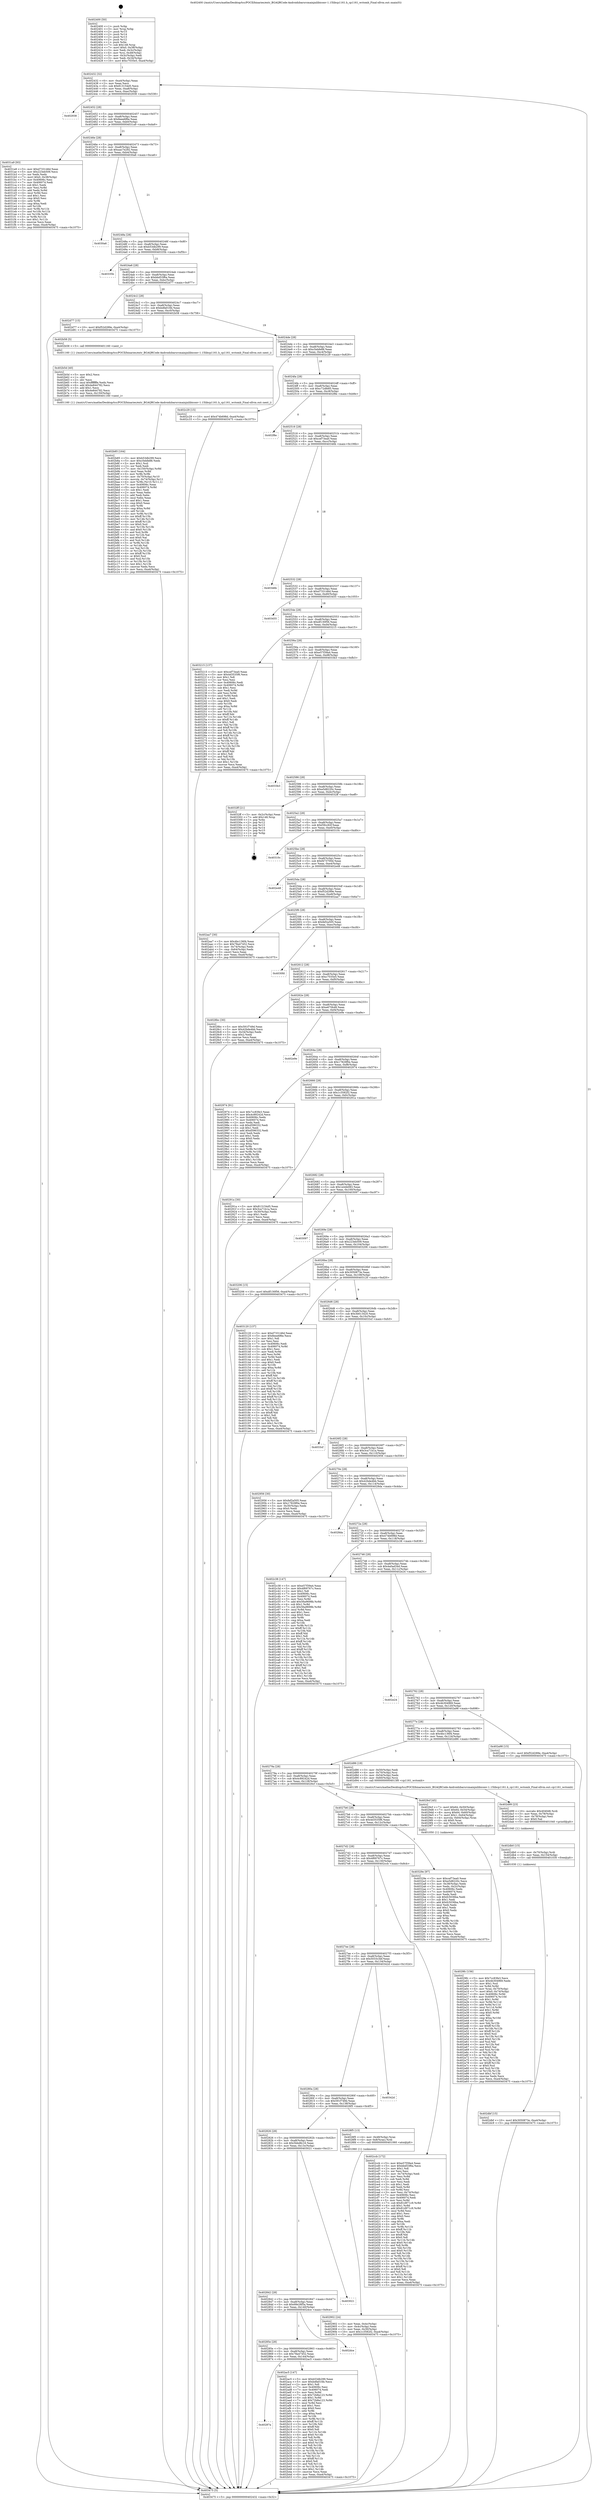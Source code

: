 digraph "0x402400" {
  label = "0x402400 (/mnt/c/Users/mathe/Desktop/tcc/POCII/binaries/extr_BGAQRCode-Androidzbarsrcmainjnilibiconv-1.15libcp1161.h_cp1161_wctomb_Final-ollvm.out::main(0))"
  labelloc = "t"
  node[shape=record]

  Entry [label="",width=0.3,height=0.3,shape=circle,fillcolor=black,style=filled]
  "0x402432" [label="{
     0x402432 [32]\l
     | [instrs]\l
     &nbsp;&nbsp;0x402432 \<+6\>: mov -0xa4(%rbp),%eax\l
     &nbsp;&nbsp;0x402438 \<+2\>: mov %eax,%ecx\l
     &nbsp;&nbsp;0x40243a \<+6\>: sub $0x813154d5,%ecx\l
     &nbsp;&nbsp;0x402440 \<+6\>: mov %eax,-0xa8(%rbp)\l
     &nbsp;&nbsp;0x402446 \<+6\>: mov %ecx,-0xac(%rbp)\l
     &nbsp;&nbsp;0x40244c \<+6\>: je 0000000000402938 \<main+0x538\>\l
  }"]
  "0x402938" [label="{
     0x402938\l
  }", style=dashed]
  "0x402452" [label="{
     0x402452 [28]\l
     | [instrs]\l
     &nbsp;&nbsp;0x402452 \<+5\>: jmp 0000000000402457 \<main+0x57\>\l
     &nbsp;&nbsp;0x402457 \<+6\>: mov -0xa8(%rbp),%eax\l
     &nbsp;&nbsp;0x40245d \<+5\>: sub $0x8eee6f6e,%eax\l
     &nbsp;&nbsp;0x402462 \<+6\>: mov %eax,-0xb0(%rbp)\l
     &nbsp;&nbsp;0x402468 \<+6\>: je 00000000004031a9 \<main+0xda9\>\l
  }"]
  Exit [label="",width=0.3,height=0.3,shape=circle,fillcolor=black,style=filled,peripheries=2]
  "0x4031a9" [label="{
     0x4031a9 [93]\l
     | [instrs]\l
     &nbsp;&nbsp;0x4031a9 \<+5\>: mov $0xd733146d,%eax\l
     &nbsp;&nbsp;0x4031ae \<+5\>: mov $0x223eb509,%ecx\l
     &nbsp;&nbsp;0x4031b3 \<+2\>: xor %edx,%edx\l
     &nbsp;&nbsp;0x4031b5 \<+7\>: movl $0x0,-0x38(%rbp)\l
     &nbsp;&nbsp;0x4031bc \<+7\>: mov 0x40606c,%esi\l
     &nbsp;&nbsp;0x4031c3 \<+7\>: mov 0x406074,%edi\l
     &nbsp;&nbsp;0x4031ca \<+3\>: sub $0x1,%edx\l
     &nbsp;&nbsp;0x4031cd \<+3\>: mov %esi,%r8d\l
     &nbsp;&nbsp;0x4031d0 \<+3\>: add %edx,%r8d\l
     &nbsp;&nbsp;0x4031d3 \<+4\>: imul %r8d,%esi\l
     &nbsp;&nbsp;0x4031d7 \<+3\>: and $0x1,%esi\l
     &nbsp;&nbsp;0x4031da \<+3\>: cmp $0x0,%esi\l
     &nbsp;&nbsp;0x4031dd \<+4\>: sete %r9b\l
     &nbsp;&nbsp;0x4031e1 \<+3\>: cmp $0xa,%edi\l
     &nbsp;&nbsp;0x4031e4 \<+4\>: setl %r10b\l
     &nbsp;&nbsp;0x4031e8 \<+3\>: mov %r9b,%r11b\l
     &nbsp;&nbsp;0x4031eb \<+3\>: and %r10b,%r11b\l
     &nbsp;&nbsp;0x4031ee \<+3\>: xor %r10b,%r9b\l
     &nbsp;&nbsp;0x4031f1 \<+3\>: or %r9b,%r11b\l
     &nbsp;&nbsp;0x4031f4 \<+4\>: test $0x1,%r11b\l
     &nbsp;&nbsp;0x4031f8 \<+3\>: cmovne %ecx,%eax\l
     &nbsp;&nbsp;0x4031fb \<+6\>: mov %eax,-0xa4(%rbp)\l
     &nbsp;&nbsp;0x403201 \<+5\>: jmp 0000000000403475 \<main+0x1075\>\l
  }"]
  "0x40246e" [label="{
     0x40246e [28]\l
     | [instrs]\l
     &nbsp;&nbsp;0x40246e \<+5\>: jmp 0000000000402473 \<main+0x73\>\l
     &nbsp;&nbsp;0x402473 \<+6\>: mov -0xa8(%rbp),%eax\l
     &nbsp;&nbsp;0x402479 \<+5\>: sub $0xaac7e292,%eax\l
     &nbsp;&nbsp;0x40247e \<+6\>: mov %eax,-0xb4(%rbp)\l
     &nbsp;&nbsp;0x402484 \<+6\>: je 00000000004030a6 \<main+0xca6\>\l
  }"]
  "0x402dbf" [label="{
     0x402dbf [15]\l
     | [instrs]\l
     &nbsp;&nbsp;0x402dbf \<+10\>: movl $0x3050873e,-0xa4(%rbp)\l
     &nbsp;&nbsp;0x402dc9 \<+5\>: jmp 0000000000403475 \<main+0x1075\>\l
  }"]
  "0x4030a6" [label="{
     0x4030a6\l
  }", style=dashed]
  "0x40248a" [label="{
     0x40248a [28]\l
     | [instrs]\l
     &nbsp;&nbsp;0x40248a \<+5\>: jmp 000000000040248f \<main+0x8f\>\l
     &nbsp;&nbsp;0x40248f \<+6\>: mov -0xa8(%rbp),%eax\l
     &nbsp;&nbsp;0x402495 \<+5\>: sub $0xb53db299,%eax\l
     &nbsp;&nbsp;0x40249a \<+6\>: mov %eax,-0xb8(%rbp)\l
     &nbsp;&nbsp;0x4024a0 \<+6\>: je 000000000040335b \<main+0xf5b\>\l
  }"]
  "0x402db0" [label="{
     0x402db0 [15]\l
     | [instrs]\l
     &nbsp;&nbsp;0x402db0 \<+4\>: mov -0x70(%rbp),%rdi\l
     &nbsp;&nbsp;0x402db4 \<+6\>: mov %eax,-0x154(%rbp)\l
     &nbsp;&nbsp;0x402dba \<+5\>: call 0000000000401030 \<free@plt\>\l
     | [calls]\l
     &nbsp;&nbsp;0x401030 \{1\} (unknown)\l
  }"]
  "0x40335b" [label="{
     0x40335b\l
  }", style=dashed]
  "0x4024a6" [label="{
     0x4024a6 [28]\l
     | [instrs]\l
     &nbsp;&nbsp;0x4024a6 \<+5\>: jmp 00000000004024ab \<main+0xab\>\l
     &nbsp;&nbsp;0x4024ab \<+6\>: mov -0xa8(%rbp),%eax\l
     &nbsp;&nbsp;0x4024b1 \<+5\>: sub $0xbbd53f6a,%eax\l
     &nbsp;&nbsp;0x4024b6 \<+6\>: mov %eax,-0xbc(%rbp)\l
     &nbsp;&nbsp;0x4024bc \<+6\>: je 0000000000402d77 \<main+0x977\>\l
  }"]
  "0x402d99" [label="{
     0x402d99 [23]\l
     | [instrs]\l
     &nbsp;&nbsp;0x402d99 \<+10\>: movabs $0x4040d6,%rdi\l
     &nbsp;&nbsp;0x402da3 \<+3\>: mov %eax,-0x78(%rbp)\l
     &nbsp;&nbsp;0x402da6 \<+3\>: mov -0x78(%rbp),%esi\l
     &nbsp;&nbsp;0x402da9 \<+2\>: mov $0x0,%al\l
     &nbsp;&nbsp;0x402dab \<+5\>: call 0000000000401040 \<printf@plt\>\l
     | [calls]\l
     &nbsp;&nbsp;0x401040 \{1\} (unknown)\l
  }"]
  "0x402d77" [label="{
     0x402d77 [15]\l
     | [instrs]\l
     &nbsp;&nbsp;0x402d77 \<+10\>: movl $0xf52d289e,-0xa4(%rbp)\l
     &nbsp;&nbsp;0x402d81 \<+5\>: jmp 0000000000403475 \<main+0x1075\>\l
  }"]
  "0x4024c2" [label="{
     0x4024c2 [28]\l
     | [instrs]\l
     &nbsp;&nbsp;0x4024c2 \<+5\>: jmp 00000000004024c7 \<main+0xc7\>\l
     &nbsp;&nbsp;0x4024c7 \<+6\>: mov -0xa8(%rbp),%eax\l
     &nbsp;&nbsp;0x4024cd \<+5\>: sub $0xbdfa016b,%eax\l
     &nbsp;&nbsp;0x4024d2 \<+6\>: mov %eax,-0xc0(%rbp)\l
     &nbsp;&nbsp;0x4024d8 \<+6\>: je 0000000000402b58 \<main+0x758\>\l
  }"]
  "0x402b85" [label="{
     0x402b85 [164]\l
     | [instrs]\l
     &nbsp;&nbsp;0x402b85 \<+5\>: mov $0xb53db299,%ecx\l
     &nbsp;&nbsp;0x402b8a \<+5\>: mov $0xc5ebfe88,%edx\l
     &nbsp;&nbsp;0x402b8f \<+3\>: mov $0x1,%sil\l
     &nbsp;&nbsp;0x402b92 \<+2\>: xor %edi,%edi\l
     &nbsp;&nbsp;0x402b94 \<+7\>: mov -0x150(%rbp),%r8d\l
     &nbsp;&nbsp;0x402b9b \<+4\>: imul %eax,%r8d\l
     &nbsp;&nbsp;0x402b9f \<+3\>: mov %r8b,%r9b\l
     &nbsp;&nbsp;0x402ba2 \<+4\>: mov -0x70(%rbp),%r10\l
     &nbsp;&nbsp;0x402ba6 \<+4\>: movslq -0x74(%rbp),%r11\l
     &nbsp;&nbsp;0x402baa \<+4\>: mov %r9b,(%r10,%r11,1)\l
     &nbsp;&nbsp;0x402bae \<+7\>: mov 0x40606c,%eax\l
     &nbsp;&nbsp;0x402bb5 \<+8\>: mov 0x406074,%r8d\l
     &nbsp;&nbsp;0x402bbd \<+3\>: sub $0x1,%edi\l
     &nbsp;&nbsp;0x402bc0 \<+2\>: mov %eax,%ebx\l
     &nbsp;&nbsp;0x402bc2 \<+2\>: add %edi,%ebx\l
     &nbsp;&nbsp;0x402bc4 \<+3\>: imul %ebx,%eax\l
     &nbsp;&nbsp;0x402bc7 \<+3\>: and $0x1,%eax\l
     &nbsp;&nbsp;0x402bca \<+3\>: cmp $0x0,%eax\l
     &nbsp;&nbsp;0x402bcd \<+4\>: sete %r9b\l
     &nbsp;&nbsp;0x402bd1 \<+4\>: cmp $0xa,%r8d\l
     &nbsp;&nbsp;0x402bd5 \<+4\>: setl %r14b\l
     &nbsp;&nbsp;0x402bd9 \<+3\>: mov %r9b,%r15b\l
     &nbsp;&nbsp;0x402bdc \<+4\>: xor $0xff,%r15b\l
     &nbsp;&nbsp;0x402be0 \<+3\>: mov %r14b,%r12b\l
     &nbsp;&nbsp;0x402be3 \<+4\>: xor $0xff,%r12b\l
     &nbsp;&nbsp;0x402be7 \<+4\>: xor $0x0,%sil\l
     &nbsp;&nbsp;0x402beb \<+3\>: mov %r15b,%r13b\l
     &nbsp;&nbsp;0x402bee \<+4\>: and $0x0,%r13b\l
     &nbsp;&nbsp;0x402bf2 \<+3\>: and %sil,%r9b\l
     &nbsp;&nbsp;0x402bf5 \<+3\>: mov %r12b,%al\l
     &nbsp;&nbsp;0x402bf8 \<+2\>: and $0x0,%al\l
     &nbsp;&nbsp;0x402bfa \<+3\>: and %sil,%r14b\l
     &nbsp;&nbsp;0x402bfd \<+3\>: or %r9b,%r13b\l
     &nbsp;&nbsp;0x402c00 \<+3\>: or %r14b,%al\l
     &nbsp;&nbsp;0x402c03 \<+3\>: xor %al,%r13b\l
     &nbsp;&nbsp;0x402c06 \<+3\>: or %r12b,%r15b\l
     &nbsp;&nbsp;0x402c09 \<+4\>: xor $0xff,%r15b\l
     &nbsp;&nbsp;0x402c0d \<+4\>: or $0x0,%sil\l
     &nbsp;&nbsp;0x402c11 \<+3\>: and %sil,%r15b\l
     &nbsp;&nbsp;0x402c14 \<+3\>: or %r15b,%r13b\l
     &nbsp;&nbsp;0x402c17 \<+4\>: test $0x1,%r13b\l
     &nbsp;&nbsp;0x402c1b \<+3\>: cmovne %edx,%ecx\l
     &nbsp;&nbsp;0x402c1e \<+6\>: mov %ecx,-0xa4(%rbp)\l
     &nbsp;&nbsp;0x402c24 \<+5\>: jmp 0000000000403475 \<main+0x1075\>\l
  }"]
  "0x402b58" [label="{
     0x402b58 [5]\l
     | [instrs]\l
     &nbsp;&nbsp;0x402b58 \<+5\>: call 0000000000401160 \<next_i\>\l
     | [calls]\l
     &nbsp;&nbsp;0x401160 \{1\} (/mnt/c/Users/mathe/Desktop/tcc/POCII/binaries/extr_BGAQRCode-Androidzbarsrcmainjnilibiconv-1.15libcp1161.h_cp1161_wctomb_Final-ollvm.out::next_i)\l
  }"]
  "0x4024de" [label="{
     0x4024de [28]\l
     | [instrs]\l
     &nbsp;&nbsp;0x4024de \<+5\>: jmp 00000000004024e3 \<main+0xe3\>\l
     &nbsp;&nbsp;0x4024e3 \<+6\>: mov -0xa8(%rbp),%eax\l
     &nbsp;&nbsp;0x4024e9 \<+5\>: sub $0xc5ebfe88,%eax\l
     &nbsp;&nbsp;0x4024ee \<+6\>: mov %eax,-0xc4(%rbp)\l
     &nbsp;&nbsp;0x4024f4 \<+6\>: je 0000000000402c29 \<main+0x829\>\l
  }"]
  "0x402b5d" [label="{
     0x402b5d [40]\l
     | [instrs]\l
     &nbsp;&nbsp;0x402b5d \<+5\>: mov $0x2,%ecx\l
     &nbsp;&nbsp;0x402b62 \<+1\>: cltd\l
     &nbsp;&nbsp;0x402b63 \<+2\>: idiv %ecx\l
     &nbsp;&nbsp;0x402b65 \<+6\>: imul $0xfffffffe,%edx,%ecx\l
     &nbsp;&nbsp;0x402b6b \<+6\>: add $0x4e844782,%ecx\l
     &nbsp;&nbsp;0x402b71 \<+3\>: add $0x1,%ecx\l
     &nbsp;&nbsp;0x402b74 \<+6\>: sub $0x4e844782,%ecx\l
     &nbsp;&nbsp;0x402b7a \<+6\>: mov %ecx,-0x150(%rbp)\l
     &nbsp;&nbsp;0x402b80 \<+5\>: call 0000000000401160 \<next_i\>\l
     | [calls]\l
     &nbsp;&nbsp;0x401160 \{1\} (/mnt/c/Users/mathe/Desktop/tcc/POCII/binaries/extr_BGAQRCode-Androidzbarsrcmainjnilibiconv-1.15libcp1161.h_cp1161_wctomb_Final-ollvm.out::next_i)\l
  }"]
  "0x402c29" [label="{
     0x402c29 [15]\l
     | [instrs]\l
     &nbsp;&nbsp;0x402c29 \<+10\>: movl $0x474b698d,-0xa4(%rbp)\l
     &nbsp;&nbsp;0x402c33 \<+5\>: jmp 0000000000403475 \<main+0x1075\>\l
  }"]
  "0x4024fa" [label="{
     0x4024fa [28]\l
     | [instrs]\l
     &nbsp;&nbsp;0x4024fa \<+5\>: jmp 00000000004024ff \<main+0xff\>\l
     &nbsp;&nbsp;0x4024ff \<+6\>: mov -0xa8(%rbp),%eax\l
     &nbsp;&nbsp;0x402505 \<+5\>: sub $0xc72dfe85,%eax\l
     &nbsp;&nbsp;0x40250a \<+6\>: mov %eax,-0xc8(%rbp)\l
     &nbsp;&nbsp;0x402510 \<+6\>: je 0000000000402f8e \<main+0xb8e\>\l
  }"]
  "0x40287a" [label="{
     0x40287a\l
  }", style=dashed]
  "0x402f8e" [label="{
     0x402f8e\l
  }", style=dashed]
  "0x402516" [label="{
     0x402516 [28]\l
     | [instrs]\l
     &nbsp;&nbsp;0x402516 \<+5\>: jmp 000000000040251b \<main+0x11b\>\l
     &nbsp;&nbsp;0x40251b \<+6\>: mov -0xa8(%rbp),%eax\l
     &nbsp;&nbsp;0x402521 \<+5\>: sub $0xcef73ea0,%eax\l
     &nbsp;&nbsp;0x402526 \<+6\>: mov %eax,-0xcc(%rbp)\l
     &nbsp;&nbsp;0x40252c \<+6\>: je 000000000040346b \<main+0x106b\>\l
  }"]
  "0x402ac5" [label="{
     0x402ac5 [147]\l
     | [instrs]\l
     &nbsp;&nbsp;0x402ac5 \<+5\>: mov $0xb53db299,%eax\l
     &nbsp;&nbsp;0x402aca \<+5\>: mov $0xbdfa016b,%ecx\l
     &nbsp;&nbsp;0x402acf \<+2\>: mov $0x1,%dl\l
     &nbsp;&nbsp;0x402ad1 \<+7\>: mov 0x40606c,%esi\l
     &nbsp;&nbsp;0x402ad8 \<+7\>: mov 0x406074,%edi\l
     &nbsp;&nbsp;0x402adf \<+3\>: mov %esi,%r8d\l
     &nbsp;&nbsp;0x402ae2 \<+7\>: sub $0x72b8a123,%r8d\l
     &nbsp;&nbsp;0x402ae9 \<+4\>: sub $0x1,%r8d\l
     &nbsp;&nbsp;0x402aed \<+7\>: add $0x72b8a123,%r8d\l
     &nbsp;&nbsp;0x402af4 \<+4\>: imul %r8d,%esi\l
     &nbsp;&nbsp;0x402af8 \<+3\>: and $0x1,%esi\l
     &nbsp;&nbsp;0x402afb \<+3\>: cmp $0x0,%esi\l
     &nbsp;&nbsp;0x402afe \<+4\>: sete %r9b\l
     &nbsp;&nbsp;0x402b02 \<+3\>: cmp $0xa,%edi\l
     &nbsp;&nbsp;0x402b05 \<+4\>: setl %r10b\l
     &nbsp;&nbsp;0x402b09 \<+3\>: mov %r9b,%r11b\l
     &nbsp;&nbsp;0x402b0c \<+4\>: xor $0xff,%r11b\l
     &nbsp;&nbsp;0x402b10 \<+3\>: mov %r10b,%bl\l
     &nbsp;&nbsp;0x402b13 \<+3\>: xor $0xff,%bl\l
     &nbsp;&nbsp;0x402b16 \<+3\>: xor $0x0,%dl\l
     &nbsp;&nbsp;0x402b19 \<+3\>: mov %r11b,%r14b\l
     &nbsp;&nbsp;0x402b1c \<+4\>: and $0x0,%r14b\l
     &nbsp;&nbsp;0x402b20 \<+3\>: and %dl,%r9b\l
     &nbsp;&nbsp;0x402b23 \<+3\>: mov %bl,%r15b\l
     &nbsp;&nbsp;0x402b26 \<+4\>: and $0x0,%r15b\l
     &nbsp;&nbsp;0x402b2a \<+3\>: and %dl,%r10b\l
     &nbsp;&nbsp;0x402b2d \<+3\>: or %r9b,%r14b\l
     &nbsp;&nbsp;0x402b30 \<+3\>: or %r10b,%r15b\l
     &nbsp;&nbsp;0x402b33 \<+3\>: xor %r15b,%r14b\l
     &nbsp;&nbsp;0x402b36 \<+3\>: or %bl,%r11b\l
     &nbsp;&nbsp;0x402b39 \<+4\>: xor $0xff,%r11b\l
     &nbsp;&nbsp;0x402b3d \<+3\>: or $0x0,%dl\l
     &nbsp;&nbsp;0x402b40 \<+3\>: and %dl,%r11b\l
     &nbsp;&nbsp;0x402b43 \<+3\>: or %r11b,%r14b\l
     &nbsp;&nbsp;0x402b46 \<+4\>: test $0x1,%r14b\l
     &nbsp;&nbsp;0x402b4a \<+3\>: cmovne %ecx,%eax\l
     &nbsp;&nbsp;0x402b4d \<+6\>: mov %eax,-0xa4(%rbp)\l
     &nbsp;&nbsp;0x402b53 \<+5\>: jmp 0000000000403475 \<main+0x1075\>\l
  }"]
  "0x40346b" [label="{
     0x40346b\l
  }", style=dashed]
  "0x402532" [label="{
     0x402532 [28]\l
     | [instrs]\l
     &nbsp;&nbsp;0x402532 \<+5\>: jmp 0000000000402537 \<main+0x137\>\l
     &nbsp;&nbsp;0x402537 \<+6\>: mov -0xa8(%rbp),%eax\l
     &nbsp;&nbsp;0x40253d \<+5\>: sub $0xd733146d,%eax\l
     &nbsp;&nbsp;0x402542 \<+6\>: mov %eax,-0xd0(%rbp)\l
     &nbsp;&nbsp;0x402548 \<+6\>: je 0000000000403455 \<main+0x1055\>\l
  }"]
  "0x40285e" [label="{
     0x40285e [28]\l
     | [instrs]\l
     &nbsp;&nbsp;0x40285e \<+5\>: jmp 0000000000402863 \<main+0x463\>\l
     &nbsp;&nbsp;0x402863 \<+6\>: mov -0xa8(%rbp),%eax\l
     &nbsp;&nbsp;0x402869 \<+5\>: sub $0x78a47452,%eax\l
     &nbsp;&nbsp;0x40286e \<+6\>: mov %eax,-0x144(%rbp)\l
     &nbsp;&nbsp;0x402874 \<+6\>: je 0000000000402ac5 \<main+0x6c5\>\l
  }"]
  "0x403455" [label="{
     0x403455\l
  }", style=dashed]
  "0x40254e" [label="{
     0x40254e [28]\l
     | [instrs]\l
     &nbsp;&nbsp;0x40254e \<+5\>: jmp 0000000000402553 \<main+0x153\>\l
     &nbsp;&nbsp;0x402553 \<+6\>: mov -0xa8(%rbp),%eax\l
     &nbsp;&nbsp;0x402559 \<+5\>: sub $0xdf130f56,%eax\l
     &nbsp;&nbsp;0x40255e \<+6\>: mov %eax,-0xd4(%rbp)\l
     &nbsp;&nbsp;0x402564 \<+6\>: je 0000000000403215 \<main+0xe15\>\l
  }"]
  "0x402dce" [label="{
     0x402dce\l
  }", style=dashed]
  "0x403215" [label="{
     0x403215 [137]\l
     | [instrs]\l
     &nbsp;&nbsp;0x403215 \<+5\>: mov $0xcef73ea0,%eax\l
     &nbsp;&nbsp;0x40321a \<+5\>: mov $0x4d3535f6,%ecx\l
     &nbsp;&nbsp;0x40321f \<+2\>: mov $0x1,%dl\l
     &nbsp;&nbsp;0x403221 \<+2\>: xor %esi,%esi\l
     &nbsp;&nbsp;0x403223 \<+7\>: mov 0x40606c,%edi\l
     &nbsp;&nbsp;0x40322a \<+8\>: mov 0x406074,%r8d\l
     &nbsp;&nbsp;0x403232 \<+3\>: sub $0x1,%esi\l
     &nbsp;&nbsp;0x403235 \<+3\>: mov %edi,%r9d\l
     &nbsp;&nbsp;0x403238 \<+3\>: add %esi,%r9d\l
     &nbsp;&nbsp;0x40323b \<+4\>: imul %r9d,%edi\l
     &nbsp;&nbsp;0x40323f \<+3\>: and $0x1,%edi\l
     &nbsp;&nbsp;0x403242 \<+3\>: cmp $0x0,%edi\l
     &nbsp;&nbsp;0x403245 \<+4\>: sete %r10b\l
     &nbsp;&nbsp;0x403249 \<+4\>: cmp $0xa,%r8d\l
     &nbsp;&nbsp;0x40324d \<+4\>: setl %r11b\l
     &nbsp;&nbsp;0x403251 \<+3\>: mov %r10b,%bl\l
     &nbsp;&nbsp;0x403254 \<+3\>: xor $0xff,%bl\l
     &nbsp;&nbsp;0x403257 \<+3\>: mov %r11b,%r14b\l
     &nbsp;&nbsp;0x40325a \<+4\>: xor $0xff,%r14b\l
     &nbsp;&nbsp;0x40325e \<+3\>: xor $0x1,%dl\l
     &nbsp;&nbsp;0x403261 \<+3\>: mov %bl,%r15b\l
     &nbsp;&nbsp;0x403264 \<+4\>: and $0xff,%r15b\l
     &nbsp;&nbsp;0x403268 \<+3\>: and %dl,%r10b\l
     &nbsp;&nbsp;0x40326b \<+3\>: mov %r14b,%r12b\l
     &nbsp;&nbsp;0x40326e \<+4\>: and $0xff,%r12b\l
     &nbsp;&nbsp;0x403272 \<+3\>: and %dl,%r11b\l
     &nbsp;&nbsp;0x403275 \<+3\>: or %r10b,%r15b\l
     &nbsp;&nbsp;0x403278 \<+3\>: or %r11b,%r12b\l
     &nbsp;&nbsp;0x40327b \<+3\>: xor %r12b,%r15b\l
     &nbsp;&nbsp;0x40327e \<+3\>: or %r14b,%bl\l
     &nbsp;&nbsp;0x403281 \<+3\>: xor $0xff,%bl\l
     &nbsp;&nbsp;0x403284 \<+3\>: or $0x1,%dl\l
     &nbsp;&nbsp;0x403287 \<+2\>: and %dl,%bl\l
     &nbsp;&nbsp;0x403289 \<+3\>: or %bl,%r15b\l
     &nbsp;&nbsp;0x40328c \<+4\>: test $0x1,%r15b\l
     &nbsp;&nbsp;0x403290 \<+3\>: cmovne %ecx,%eax\l
     &nbsp;&nbsp;0x403293 \<+6\>: mov %eax,-0xa4(%rbp)\l
     &nbsp;&nbsp;0x403299 \<+5\>: jmp 0000000000403475 \<main+0x1075\>\l
  }"]
  "0x40256a" [label="{
     0x40256a [28]\l
     | [instrs]\l
     &nbsp;&nbsp;0x40256a \<+5\>: jmp 000000000040256f \<main+0x16f\>\l
     &nbsp;&nbsp;0x40256f \<+6\>: mov -0xa8(%rbp),%eax\l
     &nbsp;&nbsp;0x402575 \<+5\>: sub $0xe57f39a4,%eax\l
     &nbsp;&nbsp;0x40257a \<+6\>: mov %eax,-0xd8(%rbp)\l
     &nbsp;&nbsp;0x402580 \<+6\>: je 00000000004033b3 \<main+0xfb3\>\l
  }"]
  "0x402842" [label="{
     0x402842 [28]\l
     | [instrs]\l
     &nbsp;&nbsp;0x402842 \<+5\>: jmp 0000000000402847 \<main+0x447\>\l
     &nbsp;&nbsp;0x402847 \<+6\>: mov -0xa8(%rbp),%eax\l
     &nbsp;&nbsp;0x40284d \<+5\>: sub $0x68e28f5a,%eax\l
     &nbsp;&nbsp;0x402852 \<+6\>: mov %eax,-0x140(%rbp)\l
     &nbsp;&nbsp;0x402858 \<+6\>: je 0000000000402dce \<main+0x9ce\>\l
  }"]
  "0x4033b3" [label="{
     0x4033b3\l
  }", style=dashed]
  "0x402586" [label="{
     0x402586 [28]\l
     | [instrs]\l
     &nbsp;&nbsp;0x402586 \<+5\>: jmp 000000000040258b \<main+0x18b\>\l
     &nbsp;&nbsp;0x40258b \<+6\>: mov -0xa8(%rbp),%eax\l
     &nbsp;&nbsp;0x402591 \<+5\>: sub $0xe5d8220c,%eax\l
     &nbsp;&nbsp;0x402596 \<+6\>: mov %eax,-0xdc(%rbp)\l
     &nbsp;&nbsp;0x40259c \<+6\>: je 00000000004032ff \<main+0xeff\>\l
  }"]
  "0x403021" [label="{
     0x403021\l
  }", style=dashed]
  "0x4032ff" [label="{
     0x4032ff [21]\l
     | [instrs]\l
     &nbsp;&nbsp;0x4032ff \<+3\>: mov -0x2c(%rbp),%eax\l
     &nbsp;&nbsp;0x403302 \<+7\>: add $0x148,%rsp\l
     &nbsp;&nbsp;0x403309 \<+1\>: pop %rbx\l
     &nbsp;&nbsp;0x40330a \<+2\>: pop %r12\l
     &nbsp;&nbsp;0x40330c \<+2\>: pop %r13\l
     &nbsp;&nbsp;0x40330e \<+2\>: pop %r14\l
     &nbsp;&nbsp;0x403310 \<+2\>: pop %r15\l
     &nbsp;&nbsp;0x403312 \<+1\>: pop %rbp\l
     &nbsp;&nbsp;0x403313 \<+1\>: ret\l
  }"]
  "0x4025a2" [label="{
     0x4025a2 [28]\l
     | [instrs]\l
     &nbsp;&nbsp;0x4025a2 \<+5\>: jmp 00000000004025a7 \<main+0x1a7\>\l
     &nbsp;&nbsp;0x4025a7 \<+6\>: mov -0xa8(%rbp),%eax\l
     &nbsp;&nbsp;0x4025ad \<+5\>: sub $0xf3fcc92f,%eax\l
     &nbsp;&nbsp;0x4025b2 \<+6\>: mov %eax,-0xe0(%rbp)\l
     &nbsp;&nbsp;0x4025b8 \<+6\>: je 000000000040310c \<main+0xd0c\>\l
  }"]
  "0x4029fc" [label="{
     0x4029fc [156]\l
     | [instrs]\l
     &nbsp;&nbsp;0x4029fc \<+5\>: mov $0x7cc83fe3,%ecx\l
     &nbsp;&nbsp;0x402a01 \<+5\>: mov $0x4b304969,%edx\l
     &nbsp;&nbsp;0x402a06 \<+3\>: mov $0x1,%sil\l
     &nbsp;&nbsp;0x402a09 \<+3\>: xor %r8d,%r8d\l
     &nbsp;&nbsp;0x402a0c \<+4\>: mov %rax,-0x70(%rbp)\l
     &nbsp;&nbsp;0x402a10 \<+7\>: movl $0x0,-0x74(%rbp)\l
     &nbsp;&nbsp;0x402a17 \<+8\>: mov 0x40606c,%r9d\l
     &nbsp;&nbsp;0x402a1f \<+8\>: mov 0x406074,%r10d\l
     &nbsp;&nbsp;0x402a27 \<+4\>: sub $0x1,%r8d\l
     &nbsp;&nbsp;0x402a2b \<+3\>: mov %r9d,%r11d\l
     &nbsp;&nbsp;0x402a2e \<+3\>: add %r8d,%r11d\l
     &nbsp;&nbsp;0x402a31 \<+4\>: imul %r11d,%r9d\l
     &nbsp;&nbsp;0x402a35 \<+4\>: and $0x1,%r9d\l
     &nbsp;&nbsp;0x402a39 \<+4\>: cmp $0x0,%r9d\l
     &nbsp;&nbsp;0x402a3d \<+3\>: sete %bl\l
     &nbsp;&nbsp;0x402a40 \<+4\>: cmp $0xa,%r10d\l
     &nbsp;&nbsp;0x402a44 \<+4\>: setl %r14b\l
     &nbsp;&nbsp;0x402a48 \<+3\>: mov %bl,%r15b\l
     &nbsp;&nbsp;0x402a4b \<+4\>: xor $0xff,%r15b\l
     &nbsp;&nbsp;0x402a4f \<+3\>: mov %r14b,%r12b\l
     &nbsp;&nbsp;0x402a52 \<+4\>: xor $0xff,%r12b\l
     &nbsp;&nbsp;0x402a56 \<+4\>: xor $0x0,%sil\l
     &nbsp;&nbsp;0x402a5a \<+3\>: mov %r15b,%r13b\l
     &nbsp;&nbsp;0x402a5d \<+4\>: and $0x0,%r13b\l
     &nbsp;&nbsp;0x402a61 \<+3\>: and %sil,%bl\l
     &nbsp;&nbsp;0x402a64 \<+3\>: mov %r12b,%al\l
     &nbsp;&nbsp;0x402a67 \<+2\>: and $0x0,%al\l
     &nbsp;&nbsp;0x402a69 \<+3\>: and %sil,%r14b\l
     &nbsp;&nbsp;0x402a6c \<+3\>: or %bl,%r13b\l
     &nbsp;&nbsp;0x402a6f \<+3\>: or %r14b,%al\l
     &nbsp;&nbsp;0x402a72 \<+3\>: xor %al,%r13b\l
     &nbsp;&nbsp;0x402a75 \<+3\>: or %r12b,%r15b\l
     &nbsp;&nbsp;0x402a78 \<+4\>: xor $0xff,%r15b\l
     &nbsp;&nbsp;0x402a7c \<+4\>: or $0x0,%sil\l
     &nbsp;&nbsp;0x402a80 \<+3\>: and %sil,%r15b\l
     &nbsp;&nbsp;0x402a83 \<+3\>: or %r15b,%r13b\l
     &nbsp;&nbsp;0x402a86 \<+4\>: test $0x1,%r13b\l
     &nbsp;&nbsp;0x402a8a \<+3\>: cmovne %edx,%ecx\l
     &nbsp;&nbsp;0x402a8d \<+6\>: mov %ecx,-0xa4(%rbp)\l
     &nbsp;&nbsp;0x402a93 \<+5\>: jmp 0000000000403475 \<main+0x1075\>\l
  }"]
  "0x40310c" [label="{
     0x40310c\l
  }", style=dashed]
  "0x4025be" [label="{
     0x4025be [28]\l
     | [instrs]\l
     &nbsp;&nbsp;0x4025be \<+5\>: jmp 00000000004025c3 \<main+0x1c3\>\l
     &nbsp;&nbsp;0x4025c3 \<+6\>: mov -0xa8(%rbp),%eax\l
     &nbsp;&nbsp;0x4025c9 \<+5\>: sub $0xf473700d,%eax\l
     &nbsp;&nbsp;0x4025ce \<+6\>: mov %eax,-0xe4(%rbp)\l
     &nbsp;&nbsp;0x4025d4 \<+6\>: je 0000000000402e48 \<main+0xa48\>\l
  }"]
  "0x402902" [label="{
     0x402902 [24]\l
     | [instrs]\l
     &nbsp;&nbsp;0x402902 \<+3\>: mov %eax,-0x4c(%rbp)\l
     &nbsp;&nbsp;0x402905 \<+3\>: mov -0x4c(%rbp),%eax\l
     &nbsp;&nbsp;0x402908 \<+3\>: mov %eax,-0x30(%rbp)\l
     &nbsp;&nbsp;0x40290b \<+10\>: movl $0x1c3582f2,-0xa4(%rbp)\l
     &nbsp;&nbsp;0x402915 \<+5\>: jmp 0000000000403475 \<main+0x1075\>\l
  }"]
  "0x402e48" [label="{
     0x402e48\l
  }", style=dashed]
  "0x4025da" [label="{
     0x4025da [28]\l
     | [instrs]\l
     &nbsp;&nbsp;0x4025da \<+5\>: jmp 00000000004025df \<main+0x1df\>\l
     &nbsp;&nbsp;0x4025df \<+6\>: mov -0xa8(%rbp),%eax\l
     &nbsp;&nbsp;0x4025e5 \<+5\>: sub $0xf52d289e,%eax\l
     &nbsp;&nbsp;0x4025ea \<+6\>: mov %eax,-0xe8(%rbp)\l
     &nbsp;&nbsp;0x4025f0 \<+6\>: je 0000000000402aa7 \<main+0x6a7\>\l
  }"]
  "0x402826" [label="{
     0x402826 [28]\l
     | [instrs]\l
     &nbsp;&nbsp;0x402826 \<+5\>: jmp 000000000040282b \<main+0x42b\>\l
     &nbsp;&nbsp;0x40282b \<+6\>: mov -0xa8(%rbp),%eax\l
     &nbsp;&nbsp;0x402831 \<+5\>: sub $0x5bbd8c16,%eax\l
     &nbsp;&nbsp;0x402836 \<+6\>: mov %eax,-0x13c(%rbp)\l
     &nbsp;&nbsp;0x40283c \<+6\>: je 0000000000403021 \<main+0xc21\>\l
  }"]
  "0x402aa7" [label="{
     0x402aa7 [30]\l
     | [instrs]\l
     &nbsp;&nbsp;0x402aa7 \<+5\>: mov $0x4bc136f4,%eax\l
     &nbsp;&nbsp;0x402aac \<+5\>: mov $0x78a47452,%ecx\l
     &nbsp;&nbsp;0x402ab1 \<+3\>: mov -0x74(%rbp),%edx\l
     &nbsp;&nbsp;0x402ab4 \<+3\>: cmp -0x64(%rbp),%edx\l
     &nbsp;&nbsp;0x402ab7 \<+3\>: cmovl %ecx,%eax\l
     &nbsp;&nbsp;0x402aba \<+6\>: mov %eax,-0xa4(%rbp)\l
     &nbsp;&nbsp;0x402ac0 \<+5\>: jmp 0000000000403475 \<main+0x1075\>\l
  }"]
  "0x4025f6" [label="{
     0x4025f6 [28]\l
     | [instrs]\l
     &nbsp;&nbsp;0x4025f6 \<+5\>: jmp 00000000004025fb \<main+0x1fb\>\l
     &nbsp;&nbsp;0x4025fb \<+6\>: mov -0xa8(%rbp),%eax\l
     &nbsp;&nbsp;0x402601 \<+5\>: sub $0xfef2a505,%eax\l
     &nbsp;&nbsp;0x402606 \<+6\>: mov %eax,-0xec(%rbp)\l
     &nbsp;&nbsp;0x40260c \<+6\>: je 00000000004030fd \<main+0xcfd\>\l
  }"]
  "0x4028f5" [label="{
     0x4028f5 [13]\l
     | [instrs]\l
     &nbsp;&nbsp;0x4028f5 \<+4\>: mov -0x48(%rbp),%rax\l
     &nbsp;&nbsp;0x4028f9 \<+4\>: mov 0x8(%rax),%rdi\l
     &nbsp;&nbsp;0x4028fd \<+5\>: call 0000000000401060 \<atoi@plt\>\l
     | [calls]\l
     &nbsp;&nbsp;0x401060 \{1\} (unknown)\l
  }"]
  "0x4030fd" [label="{
     0x4030fd\l
  }", style=dashed]
  "0x402612" [label="{
     0x402612 [28]\l
     | [instrs]\l
     &nbsp;&nbsp;0x402612 \<+5\>: jmp 0000000000402617 \<main+0x217\>\l
     &nbsp;&nbsp;0x402617 \<+6\>: mov -0xa8(%rbp),%eax\l
     &nbsp;&nbsp;0x40261d \<+5\>: sub $0xc7035e5,%eax\l
     &nbsp;&nbsp;0x402622 \<+6\>: mov %eax,-0xf0(%rbp)\l
     &nbsp;&nbsp;0x402628 \<+6\>: je 00000000004028bc \<main+0x4bc\>\l
  }"]
  "0x40280a" [label="{
     0x40280a [28]\l
     | [instrs]\l
     &nbsp;&nbsp;0x40280a \<+5\>: jmp 000000000040280f \<main+0x40f\>\l
     &nbsp;&nbsp;0x40280f \<+6\>: mov -0xa8(%rbp),%eax\l
     &nbsp;&nbsp;0x402815 \<+5\>: sub $0x591f749d,%eax\l
     &nbsp;&nbsp;0x40281a \<+6\>: mov %eax,-0x138(%rbp)\l
     &nbsp;&nbsp;0x402820 \<+6\>: je 00000000004028f5 \<main+0x4f5\>\l
  }"]
  "0x4028bc" [label="{
     0x4028bc [30]\l
     | [instrs]\l
     &nbsp;&nbsp;0x4028bc \<+5\>: mov $0x591f749d,%eax\l
     &nbsp;&nbsp;0x4028c1 \<+5\>: mov $0x42bde4bb,%ecx\l
     &nbsp;&nbsp;0x4028c6 \<+3\>: mov -0x34(%rbp),%edx\l
     &nbsp;&nbsp;0x4028c9 \<+3\>: cmp $0x2,%edx\l
     &nbsp;&nbsp;0x4028cc \<+3\>: cmovne %ecx,%eax\l
     &nbsp;&nbsp;0x4028cf \<+6\>: mov %eax,-0xa4(%rbp)\l
     &nbsp;&nbsp;0x4028d5 \<+5\>: jmp 0000000000403475 \<main+0x1075\>\l
  }"]
  "0x40262e" [label="{
     0x40262e [28]\l
     | [instrs]\l
     &nbsp;&nbsp;0x40262e \<+5\>: jmp 0000000000402633 \<main+0x233\>\l
     &nbsp;&nbsp;0x402633 \<+6\>: mov -0xa8(%rbp),%eax\l
     &nbsp;&nbsp;0x402639 \<+5\>: sub $0xe670b48,%eax\l
     &nbsp;&nbsp;0x40263e \<+6\>: mov %eax,-0xf4(%rbp)\l
     &nbsp;&nbsp;0x402644 \<+6\>: je 0000000000402e9e \<main+0xa9e\>\l
  }"]
  "0x403475" [label="{
     0x403475 [5]\l
     | [instrs]\l
     &nbsp;&nbsp;0x403475 \<+5\>: jmp 0000000000402432 \<main+0x32\>\l
  }"]
  "0x402400" [label="{
     0x402400 [50]\l
     | [instrs]\l
     &nbsp;&nbsp;0x402400 \<+1\>: push %rbp\l
     &nbsp;&nbsp;0x402401 \<+3\>: mov %rsp,%rbp\l
     &nbsp;&nbsp;0x402404 \<+2\>: push %r15\l
     &nbsp;&nbsp;0x402406 \<+2\>: push %r14\l
     &nbsp;&nbsp;0x402408 \<+2\>: push %r13\l
     &nbsp;&nbsp;0x40240a \<+2\>: push %r12\l
     &nbsp;&nbsp;0x40240c \<+1\>: push %rbx\l
     &nbsp;&nbsp;0x40240d \<+7\>: sub $0x148,%rsp\l
     &nbsp;&nbsp;0x402414 \<+7\>: movl $0x0,-0x38(%rbp)\l
     &nbsp;&nbsp;0x40241b \<+3\>: mov %edi,-0x3c(%rbp)\l
     &nbsp;&nbsp;0x40241e \<+4\>: mov %rsi,-0x48(%rbp)\l
     &nbsp;&nbsp;0x402422 \<+3\>: mov -0x3c(%rbp),%edi\l
     &nbsp;&nbsp;0x402425 \<+3\>: mov %edi,-0x34(%rbp)\l
     &nbsp;&nbsp;0x402428 \<+10\>: movl $0xc7035e5,-0xa4(%rbp)\l
  }"]
  "0x40342d" [label="{
     0x40342d\l
  }", style=dashed]
  "0x402e9e" [label="{
     0x402e9e\l
  }", style=dashed]
  "0x40264a" [label="{
     0x40264a [28]\l
     | [instrs]\l
     &nbsp;&nbsp;0x40264a \<+5\>: jmp 000000000040264f \<main+0x24f\>\l
     &nbsp;&nbsp;0x40264f \<+6\>: mov -0xa8(%rbp),%eax\l
     &nbsp;&nbsp;0x402655 \<+5\>: sub $0x17829f0e,%eax\l
     &nbsp;&nbsp;0x40265a \<+6\>: mov %eax,-0xf8(%rbp)\l
     &nbsp;&nbsp;0x402660 \<+6\>: je 0000000000402974 \<main+0x574\>\l
  }"]
  "0x4027ee" [label="{
     0x4027ee [28]\l
     | [instrs]\l
     &nbsp;&nbsp;0x4027ee \<+5\>: jmp 00000000004027f3 \<main+0x3f3\>\l
     &nbsp;&nbsp;0x4027f3 \<+6\>: mov -0xa8(%rbp),%eax\l
     &nbsp;&nbsp;0x4027f9 \<+5\>: sub $0x5033c3ef,%eax\l
     &nbsp;&nbsp;0x4027fe \<+6\>: mov %eax,-0x134(%rbp)\l
     &nbsp;&nbsp;0x402804 \<+6\>: je 000000000040342d \<main+0x102d\>\l
  }"]
  "0x402974" [label="{
     0x402974 [91]\l
     | [instrs]\l
     &nbsp;&nbsp;0x402974 \<+5\>: mov $0x7cc83fe3,%eax\l
     &nbsp;&nbsp;0x402979 \<+5\>: mov $0x4c89242d,%ecx\l
     &nbsp;&nbsp;0x40297e \<+7\>: mov 0x40606c,%edx\l
     &nbsp;&nbsp;0x402985 \<+7\>: mov 0x406074,%esi\l
     &nbsp;&nbsp;0x40298c \<+2\>: mov %edx,%edi\l
     &nbsp;&nbsp;0x40298e \<+6\>: sub $0xd596332,%edi\l
     &nbsp;&nbsp;0x402994 \<+3\>: sub $0x1,%edi\l
     &nbsp;&nbsp;0x402997 \<+6\>: add $0xd596332,%edi\l
     &nbsp;&nbsp;0x40299d \<+3\>: imul %edi,%edx\l
     &nbsp;&nbsp;0x4029a0 \<+3\>: and $0x1,%edx\l
     &nbsp;&nbsp;0x4029a3 \<+3\>: cmp $0x0,%edx\l
     &nbsp;&nbsp;0x4029a6 \<+4\>: sete %r8b\l
     &nbsp;&nbsp;0x4029aa \<+3\>: cmp $0xa,%esi\l
     &nbsp;&nbsp;0x4029ad \<+4\>: setl %r9b\l
     &nbsp;&nbsp;0x4029b1 \<+3\>: mov %r8b,%r10b\l
     &nbsp;&nbsp;0x4029b4 \<+3\>: and %r9b,%r10b\l
     &nbsp;&nbsp;0x4029b7 \<+3\>: xor %r9b,%r8b\l
     &nbsp;&nbsp;0x4029ba \<+3\>: or %r8b,%r10b\l
     &nbsp;&nbsp;0x4029bd \<+4\>: test $0x1,%r10b\l
     &nbsp;&nbsp;0x4029c1 \<+3\>: cmovne %ecx,%eax\l
     &nbsp;&nbsp;0x4029c4 \<+6\>: mov %eax,-0xa4(%rbp)\l
     &nbsp;&nbsp;0x4029ca \<+5\>: jmp 0000000000403475 \<main+0x1075\>\l
  }"]
  "0x402666" [label="{
     0x402666 [28]\l
     | [instrs]\l
     &nbsp;&nbsp;0x402666 \<+5\>: jmp 000000000040266b \<main+0x26b\>\l
     &nbsp;&nbsp;0x40266b \<+6\>: mov -0xa8(%rbp),%eax\l
     &nbsp;&nbsp;0x402671 \<+5\>: sub $0x1c3582f2,%eax\l
     &nbsp;&nbsp;0x402676 \<+6\>: mov %eax,-0xfc(%rbp)\l
     &nbsp;&nbsp;0x40267c \<+6\>: je 000000000040291a \<main+0x51a\>\l
  }"]
  "0x402ccb" [label="{
     0x402ccb [172]\l
     | [instrs]\l
     &nbsp;&nbsp;0x402ccb \<+5\>: mov $0xe57f39a4,%eax\l
     &nbsp;&nbsp;0x402cd0 \<+5\>: mov $0xbbd53f6a,%ecx\l
     &nbsp;&nbsp;0x402cd5 \<+2\>: mov $0x1,%dl\l
     &nbsp;&nbsp;0x402cd7 \<+2\>: xor %esi,%esi\l
     &nbsp;&nbsp;0x402cd9 \<+3\>: mov -0x74(%rbp),%edi\l
     &nbsp;&nbsp;0x402cdc \<+3\>: mov %esi,%r8d\l
     &nbsp;&nbsp;0x402cdf \<+3\>: sub %edi,%r8d\l
     &nbsp;&nbsp;0x402ce2 \<+2\>: mov %esi,%edi\l
     &nbsp;&nbsp;0x402ce4 \<+3\>: sub $0x1,%edi\l
     &nbsp;&nbsp;0x402ce7 \<+3\>: add %edi,%r8d\l
     &nbsp;&nbsp;0x402cea \<+3\>: sub %r8d,%esi\l
     &nbsp;&nbsp;0x402ced \<+3\>: mov %esi,-0x74(%rbp)\l
     &nbsp;&nbsp;0x402cf0 \<+7\>: mov 0x40606c,%esi\l
     &nbsp;&nbsp;0x402cf7 \<+7\>: mov 0x406074,%edi\l
     &nbsp;&nbsp;0x402cfe \<+3\>: mov %esi,%r8d\l
     &nbsp;&nbsp;0x402d01 \<+7\>: sub $0x81d971c9,%r8d\l
     &nbsp;&nbsp;0x402d08 \<+4\>: sub $0x1,%r8d\l
     &nbsp;&nbsp;0x402d0c \<+7\>: add $0x81d971c9,%r8d\l
     &nbsp;&nbsp;0x402d13 \<+4\>: imul %r8d,%esi\l
     &nbsp;&nbsp;0x402d17 \<+3\>: and $0x1,%esi\l
     &nbsp;&nbsp;0x402d1a \<+3\>: cmp $0x0,%esi\l
     &nbsp;&nbsp;0x402d1d \<+4\>: sete %r9b\l
     &nbsp;&nbsp;0x402d21 \<+3\>: cmp $0xa,%edi\l
     &nbsp;&nbsp;0x402d24 \<+4\>: setl %r10b\l
     &nbsp;&nbsp;0x402d28 \<+3\>: mov %r9b,%r11b\l
     &nbsp;&nbsp;0x402d2b \<+4\>: xor $0xff,%r11b\l
     &nbsp;&nbsp;0x402d2f \<+3\>: mov %r10b,%bl\l
     &nbsp;&nbsp;0x402d32 \<+3\>: xor $0xff,%bl\l
     &nbsp;&nbsp;0x402d35 \<+3\>: xor $0x0,%dl\l
     &nbsp;&nbsp;0x402d38 \<+3\>: mov %r11b,%r14b\l
     &nbsp;&nbsp;0x402d3b \<+4\>: and $0x0,%r14b\l
     &nbsp;&nbsp;0x402d3f \<+3\>: and %dl,%r9b\l
     &nbsp;&nbsp;0x402d42 \<+3\>: mov %bl,%r15b\l
     &nbsp;&nbsp;0x402d45 \<+4\>: and $0x0,%r15b\l
     &nbsp;&nbsp;0x402d49 \<+3\>: and %dl,%r10b\l
     &nbsp;&nbsp;0x402d4c \<+3\>: or %r9b,%r14b\l
     &nbsp;&nbsp;0x402d4f \<+3\>: or %r10b,%r15b\l
     &nbsp;&nbsp;0x402d52 \<+3\>: xor %r15b,%r14b\l
     &nbsp;&nbsp;0x402d55 \<+3\>: or %bl,%r11b\l
     &nbsp;&nbsp;0x402d58 \<+4\>: xor $0xff,%r11b\l
     &nbsp;&nbsp;0x402d5c \<+3\>: or $0x0,%dl\l
     &nbsp;&nbsp;0x402d5f \<+3\>: and %dl,%r11b\l
     &nbsp;&nbsp;0x402d62 \<+3\>: or %r11b,%r14b\l
     &nbsp;&nbsp;0x402d65 \<+4\>: test $0x1,%r14b\l
     &nbsp;&nbsp;0x402d69 \<+3\>: cmovne %ecx,%eax\l
     &nbsp;&nbsp;0x402d6c \<+6\>: mov %eax,-0xa4(%rbp)\l
     &nbsp;&nbsp;0x402d72 \<+5\>: jmp 0000000000403475 \<main+0x1075\>\l
  }"]
  "0x40291a" [label="{
     0x40291a [30]\l
     | [instrs]\l
     &nbsp;&nbsp;0x40291a \<+5\>: mov $0x813154d5,%eax\l
     &nbsp;&nbsp;0x40291f \<+5\>: mov $0x3ca71b1a,%ecx\l
     &nbsp;&nbsp;0x402924 \<+3\>: mov -0x30(%rbp),%edx\l
     &nbsp;&nbsp;0x402927 \<+3\>: cmp $0x1,%edx\l
     &nbsp;&nbsp;0x40292a \<+3\>: cmovl %ecx,%eax\l
     &nbsp;&nbsp;0x40292d \<+6\>: mov %eax,-0xa4(%rbp)\l
     &nbsp;&nbsp;0x402933 \<+5\>: jmp 0000000000403475 \<main+0x1075\>\l
  }"]
  "0x402682" [label="{
     0x402682 [28]\l
     | [instrs]\l
     &nbsp;&nbsp;0x402682 \<+5\>: jmp 0000000000402687 \<main+0x287\>\l
     &nbsp;&nbsp;0x402687 \<+6\>: mov -0xa8(%rbp),%eax\l
     &nbsp;&nbsp;0x40268d \<+5\>: sub $0x1e44b083,%eax\l
     &nbsp;&nbsp;0x402692 \<+6\>: mov %eax,-0x100(%rbp)\l
     &nbsp;&nbsp;0x402698 \<+6\>: je 0000000000403097 \<main+0xc97\>\l
  }"]
  "0x4027d2" [label="{
     0x4027d2 [28]\l
     | [instrs]\l
     &nbsp;&nbsp;0x4027d2 \<+5\>: jmp 00000000004027d7 \<main+0x3d7\>\l
     &nbsp;&nbsp;0x4027d7 \<+6\>: mov -0xa8(%rbp),%eax\l
     &nbsp;&nbsp;0x4027dd \<+5\>: sub $0x4f69767c,%eax\l
     &nbsp;&nbsp;0x4027e2 \<+6\>: mov %eax,-0x130(%rbp)\l
     &nbsp;&nbsp;0x4027e8 \<+6\>: je 0000000000402ccb \<main+0x8cb\>\l
  }"]
  "0x403097" [label="{
     0x403097\l
  }", style=dashed]
  "0x40269e" [label="{
     0x40269e [28]\l
     | [instrs]\l
     &nbsp;&nbsp;0x40269e \<+5\>: jmp 00000000004026a3 \<main+0x2a3\>\l
     &nbsp;&nbsp;0x4026a3 \<+6\>: mov -0xa8(%rbp),%eax\l
     &nbsp;&nbsp;0x4026a9 \<+5\>: sub $0x223eb509,%eax\l
     &nbsp;&nbsp;0x4026ae \<+6\>: mov %eax,-0x104(%rbp)\l
     &nbsp;&nbsp;0x4026b4 \<+6\>: je 0000000000403206 \<main+0xe06\>\l
  }"]
  "0x40329e" [label="{
     0x40329e [97]\l
     | [instrs]\l
     &nbsp;&nbsp;0x40329e \<+5\>: mov $0xcef73ea0,%eax\l
     &nbsp;&nbsp;0x4032a3 \<+5\>: mov $0xe5d8220c,%ecx\l
     &nbsp;&nbsp;0x4032a8 \<+3\>: mov -0x38(%rbp),%edx\l
     &nbsp;&nbsp;0x4032ab \<+3\>: mov %edx,-0x2c(%rbp)\l
     &nbsp;&nbsp;0x4032ae \<+7\>: mov 0x40606c,%edx\l
     &nbsp;&nbsp;0x4032b5 \<+7\>: mov 0x406074,%esi\l
     &nbsp;&nbsp;0x4032bc \<+2\>: mov %edx,%edi\l
     &nbsp;&nbsp;0x4032be \<+6\>: sub $0xfc5036ba,%edi\l
     &nbsp;&nbsp;0x4032c4 \<+3\>: sub $0x1,%edi\l
     &nbsp;&nbsp;0x4032c7 \<+6\>: add $0xfc5036ba,%edi\l
     &nbsp;&nbsp;0x4032cd \<+3\>: imul %edi,%edx\l
     &nbsp;&nbsp;0x4032d0 \<+3\>: and $0x1,%edx\l
     &nbsp;&nbsp;0x4032d3 \<+3\>: cmp $0x0,%edx\l
     &nbsp;&nbsp;0x4032d6 \<+4\>: sete %r8b\l
     &nbsp;&nbsp;0x4032da \<+3\>: cmp $0xa,%esi\l
     &nbsp;&nbsp;0x4032dd \<+4\>: setl %r9b\l
     &nbsp;&nbsp;0x4032e1 \<+3\>: mov %r8b,%r10b\l
     &nbsp;&nbsp;0x4032e4 \<+3\>: and %r9b,%r10b\l
     &nbsp;&nbsp;0x4032e7 \<+3\>: xor %r9b,%r8b\l
     &nbsp;&nbsp;0x4032ea \<+3\>: or %r8b,%r10b\l
     &nbsp;&nbsp;0x4032ed \<+4\>: test $0x1,%r10b\l
     &nbsp;&nbsp;0x4032f1 \<+3\>: cmovne %ecx,%eax\l
     &nbsp;&nbsp;0x4032f4 \<+6\>: mov %eax,-0xa4(%rbp)\l
     &nbsp;&nbsp;0x4032fa \<+5\>: jmp 0000000000403475 \<main+0x1075\>\l
  }"]
  "0x403206" [label="{
     0x403206 [15]\l
     | [instrs]\l
     &nbsp;&nbsp;0x403206 \<+10\>: movl $0xdf130f56,-0xa4(%rbp)\l
     &nbsp;&nbsp;0x403210 \<+5\>: jmp 0000000000403475 \<main+0x1075\>\l
  }"]
  "0x4026ba" [label="{
     0x4026ba [28]\l
     | [instrs]\l
     &nbsp;&nbsp;0x4026ba \<+5\>: jmp 00000000004026bf \<main+0x2bf\>\l
     &nbsp;&nbsp;0x4026bf \<+6\>: mov -0xa8(%rbp),%eax\l
     &nbsp;&nbsp;0x4026c5 \<+5\>: sub $0x3050873e,%eax\l
     &nbsp;&nbsp;0x4026ca \<+6\>: mov %eax,-0x108(%rbp)\l
     &nbsp;&nbsp;0x4026d0 \<+6\>: je 0000000000403120 \<main+0xd20\>\l
  }"]
  "0x4027b6" [label="{
     0x4027b6 [28]\l
     | [instrs]\l
     &nbsp;&nbsp;0x4027b6 \<+5\>: jmp 00000000004027bb \<main+0x3bb\>\l
     &nbsp;&nbsp;0x4027bb \<+6\>: mov -0xa8(%rbp),%eax\l
     &nbsp;&nbsp;0x4027c1 \<+5\>: sub $0x4d3535f6,%eax\l
     &nbsp;&nbsp;0x4027c6 \<+6\>: mov %eax,-0x12c(%rbp)\l
     &nbsp;&nbsp;0x4027cc \<+6\>: je 000000000040329e \<main+0xe9e\>\l
  }"]
  "0x403120" [label="{
     0x403120 [137]\l
     | [instrs]\l
     &nbsp;&nbsp;0x403120 \<+5\>: mov $0xd733146d,%eax\l
     &nbsp;&nbsp;0x403125 \<+5\>: mov $0x8eee6f6e,%ecx\l
     &nbsp;&nbsp;0x40312a \<+2\>: mov $0x1,%dl\l
     &nbsp;&nbsp;0x40312c \<+2\>: xor %esi,%esi\l
     &nbsp;&nbsp;0x40312e \<+7\>: mov 0x40606c,%edi\l
     &nbsp;&nbsp;0x403135 \<+8\>: mov 0x406074,%r8d\l
     &nbsp;&nbsp;0x40313d \<+3\>: sub $0x1,%esi\l
     &nbsp;&nbsp;0x403140 \<+3\>: mov %edi,%r9d\l
     &nbsp;&nbsp;0x403143 \<+3\>: add %esi,%r9d\l
     &nbsp;&nbsp;0x403146 \<+4\>: imul %r9d,%edi\l
     &nbsp;&nbsp;0x40314a \<+3\>: and $0x1,%edi\l
     &nbsp;&nbsp;0x40314d \<+3\>: cmp $0x0,%edi\l
     &nbsp;&nbsp;0x403150 \<+4\>: sete %r10b\l
     &nbsp;&nbsp;0x403154 \<+4\>: cmp $0xa,%r8d\l
     &nbsp;&nbsp;0x403158 \<+4\>: setl %r11b\l
     &nbsp;&nbsp;0x40315c \<+3\>: mov %r10b,%bl\l
     &nbsp;&nbsp;0x40315f \<+3\>: xor $0xff,%bl\l
     &nbsp;&nbsp;0x403162 \<+3\>: mov %r11b,%r14b\l
     &nbsp;&nbsp;0x403165 \<+4\>: xor $0xff,%r14b\l
     &nbsp;&nbsp;0x403169 \<+3\>: xor $0x1,%dl\l
     &nbsp;&nbsp;0x40316c \<+3\>: mov %bl,%r15b\l
     &nbsp;&nbsp;0x40316f \<+4\>: and $0xff,%r15b\l
     &nbsp;&nbsp;0x403173 \<+3\>: and %dl,%r10b\l
     &nbsp;&nbsp;0x403176 \<+3\>: mov %r14b,%r12b\l
     &nbsp;&nbsp;0x403179 \<+4\>: and $0xff,%r12b\l
     &nbsp;&nbsp;0x40317d \<+3\>: and %dl,%r11b\l
     &nbsp;&nbsp;0x403180 \<+3\>: or %r10b,%r15b\l
     &nbsp;&nbsp;0x403183 \<+3\>: or %r11b,%r12b\l
     &nbsp;&nbsp;0x403186 \<+3\>: xor %r12b,%r15b\l
     &nbsp;&nbsp;0x403189 \<+3\>: or %r14b,%bl\l
     &nbsp;&nbsp;0x40318c \<+3\>: xor $0xff,%bl\l
     &nbsp;&nbsp;0x40318f \<+3\>: or $0x1,%dl\l
     &nbsp;&nbsp;0x403192 \<+2\>: and %dl,%bl\l
     &nbsp;&nbsp;0x403194 \<+3\>: or %bl,%r15b\l
     &nbsp;&nbsp;0x403197 \<+4\>: test $0x1,%r15b\l
     &nbsp;&nbsp;0x40319b \<+3\>: cmovne %ecx,%eax\l
     &nbsp;&nbsp;0x40319e \<+6\>: mov %eax,-0xa4(%rbp)\l
     &nbsp;&nbsp;0x4031a4 \<+5\>: jmp 0000000000403475 \<main+0x1075\>\l
  }"]
  "0x4026d6" [label="{
     0x4026d6 [28]\l
     | [instrs]\l
     &nbsp;&nbsp;0x4026d6 \<+5\>: jmp 00000000004026db \<main+0x2db\>\l
     &nbsp;&nbsp;0x4026db \<+6\>: mov -0xa8(%rbp),%eax\l
     &nbsp;&nbsp;0x4026e1 \<+5\>: sub $0x3b613420,%eax\l
     &nbsp;&nbsp;0x4026e6 \<+6\>: mov %eax,-0x10c(%rbp)\l
     &nbsp;&nbsp;0x4026ec \<+6\>: je 00000000004033cf \<main+0xfcf\>\l
  }"]
  "0x4029cf" [label="{
     0x4029cf [45]\l
     | [instrs]\l
     &nbsp;&nbsp;0x4029cf \<+7\>: movl $0x64,-0x50(%rbp)\l
     &nbsp;&nbsp;0x4029d6 \<+7\>: movl $0x64,-0x54(%rbp)\l
     &nbsp;&nbsp;0x4029dd \<+8\>: movq $0x64,-0x60(%rbp)\l
     &nbsp;&nbsp;0x4029e5 \<+7\>: movl $0x1,-0x64(%rbp)\l
     &nbsp;&nbsp;0x4029ec \<+4\>: movslq -0x64(%rbp),%rax\l
     &nbsp;&nbsp;0x4029f0 \<+4\>: shl $0x0,%rax\l
     &nbsp;&nbsp;0x4029f4 \<+3\>: mov %rax,%rdi\l
     &nbsp;&nbsp;0x4029f7 \<+5\>: call 0000000000401050 \<malloc@plt\>\l
     | [calls]\l
     &nbsp;&nbsp;0x401050 \{1\} (unknown)\l
  }"]
  "0x4033cf" [label="{
     0x4033cf\l
  }", style=dashed]
  "0x4026f2" [label="{
     0x4026f2 [28]\l
     | [instrs]\l
     &nbsp;&nbsp;0x4026f2 \<+5\>: jmp 00000000004026f7 \<main+0x2f7\>\l
     &nbsp;&nbsp;0x4026f7 \<+6\>: mov -0xa8(%rbp),%eax\l
     &nbsp;&nbsp;0x4026fd \<+5\>: sub $0x3ca71b1a,%eax\l
     &nbsp;&nbsp;0x402702 \<+6\>: mov %eax,-0x110(%rbp)\l
     &nbsp;&nbsp;0x402708 \<+6\>: je 0000000000402956 \<main+0x556\>\l
  }"]
  "0x40279a" [label="{
     0x40279a [28]\l
     | [instrs]\l
     &nbsp;&nbsp;0x40279a \<+5\>: jmp 000000000040279f \<main+0x39f\>\l
     &nbsp;&nbsp;0x40279f \<+6\>: mov -0xa8(%rbp),%eax\l
     &nbsp;&nbsp;0x4027a5 \<+5\>: sub $0x4c89242d,%eax\l
     &nbsp;&nbsp;0x4027aa \<+6\>: mov %eax,-0x128(%rbp)\l
     &nbsp;&nbsp;0x4027b0 \<+6\>: je 00000000004029cf \<main+0x5cf\>\l
  }"]
  "0x402956" [label="{
     0x402956 [30]\l
     | [instrs]\l
     &nbsp;&nbsp;0x402956 \<+5\>: mov $0xfef2a505,%eax\l
     &nbsp;&nbsp;0x40295b \<+5\>: mov $0x17829f0e,%ecx\l
     &nbsp;&nbsp;0x402960 \<+3\>: mov -0x30(%rbp),%edx\l
     &nbsp;&nbsp;0x402963 \<+3\>: cmp $0x0,%edx\l
     &nbsp;&nbsp;0x402966 \<+3\>: cmove %ecx,%eax\l
     &nbsp;&nbsp;0x402969 \<+6\>: mov %eax,-0xa4(%rbp)\l
     &nbsp;&nbsp;0x40296f \<+5\>: jmp 0000000000403475 \<main+0x1075\>\l
  }"]
  "0x40270e" [label="{
     0x40270e [28]\l
     | [instrs]\l
     &nbsp;&nbsp;0x40270e \<+5\>: jmp 0000000000402713 \<main+0x313\>\l
     &nbsp;&nbsp;0x402713 \<+6\>: mov -0xa8(%rbp),%eax\l
     &nbsp;&nbsp;0x402719 \<+5\>: sub $0x42bde4bb,%eax\l
     &nbsp;&nbsp;0x40271e \<+6\>: mov %eax,-0x114(%rbp)\l
     &nbsp;&nbsp;0x402724 \<+6\>: je 00000000004028da \<main+0x4da\>\l
  }"]
  "0x402d86" [label="{
     0x402d86 [19]\l
     | [instrs]\l
     &nbsp;&nbsp;0x402d86 \<+3\>: mov -0x50(%rbp),%edi\l
     &nbsp;&nbsp;0x402d89 \<+4\>: mov -0x70(%rbp),%rsi\l
     &nbsp;&nbsp;0x402d8d \<+3\>: mov -0x54(%rbp),%edx\l
     &nbsp;&nbsp;0x402d90 \<+4\>: mov -0x60(%rbp),%rcx\l
     &nbsp;&nbsp;0x402d94 \<+5\>: call 00000000004013f0 \<cp1161_wctomb\>\l
     | [calls]\l
     &nbsp;&nbsp;0x4013f0 \{1\} (/mnt/c/Users/mathe/Desktop/tcc/POCII/binaries/extr_BGAQRCode-Androidzbarsrcmainjnilibiconv-1.15libcp1161.h_cp1161_wctomb_Final-ollvm.out::cp1161_wctomb)\l
  }"]
  "0x4028da" [label="{
     0x4028da\l
  }", style=dashed]
  "0x40272a" [label="{
     0x40272a [28]\l
     | [instrs]\l
     &nbsp;&nbsp;0x40272a \<+5\>: jmp 000000000040272f \<main+0x32f\>\l
     &nbsp;&nbsp;0x40272f \<+6\>: mov -0xa8(%rbp),%eax\l
     &nbsp;&nbsp;0x402735 \<+5\>: sub $0x474b698d,%eax\l
     &nbsp;&nbsp;0x40273a \<+6\>: mov %eax,-0x118(%rbp)\l
     &nbsp;&nbsp;0x402740 \<+6\>: je 0000000000402c38 \<main+0x838\>\l
  }"]
  "0x40277e" [label="{
     0x40277e [28]\l
     | [instrs]\l
     &nbsp;&nbsp;0x40277e \<+5\>: jmp 0000000000402783 \<main+0x383\>\l
     &nbsp;&nbsp;0x402783 \<+6\>: mov -0xa8(%rbp),%eax\l
     &nbsp;&nbsp;0x402789 \<+5\>: sub $0x4bc136f4,%eax\l
     &nbsp;&nbsp;0x40278e \<+6\>: mov %eax,-0x124(%rbp)\l
     &nbsp;&nbsp;0x402794 \<+6\>: je 0000000000402d86 \<main+0x986\>\l
  }"]
  "0x402c38" [label="{
     0x402c38 [147]\l
     | [instrs]\l
     &nbsp;&nbsp;0x402c38 \<+5\>: mov $0xe57f39a4,%eax\l
     &nbsp;&nbsp;0x402c3d \<+5\>: mov $0x4f69767c,%ecx\l
     &nbsp;&nbsp;0x402c42 \<+2\>: mov $0x1,%dl\l
     &nbsp;&nbsp;0x402c44 \<+7\>: mov 0x40606c,%esi\l
     &nbsp;&nbsp;0x402c4b \<+7\>: mov 0x406074,%edi\l
     &nbsp;&nbsp;0x402c52 \<+3\>: mov %esi,%r8d\l
     &nbsp;&nbsp;0x402c55 \<+7\>: add $0x56a9698b,%r8d\l
     &nbsp;&nbsp;0x402c5c \<+4\>: sub $0x1,%r8d\l
     &nbsp;&nbsp;0x402c60 \<+7\>: sub $0x56a9698b,%r8d\l
     &nbsp;&nbsp;0x402c67 \<+4\>: imul %r8d,%esi\l
     &nbsp;&nbsp;0x402c6b \<+3\>: and $0x1,%esi\l
     &nbsp;&nbsp;0x402c6e \<+3\>: cmp $0x0,%esi\l
     &nbsp;&nbsp;0x402c71 \<+4\>: sete %r9b\l
     &nbsp;&nbsp;0x402c75 \<+3\>: cmp $0xa,%edi\l
     &nbsp;&nbsp;0x402c78 \<+4\>: setl %r10b\l
     &nbsp;&nbsp;0x402c7c \<+3\>: mov %r9b,%r11b\l
     &nbsp;&nbsp;0x402c7f \<+4\>: xor $0xff,%r11b\l
     &nbsp;&nbsp;0x402c83 \<+3\>: mov %r10b,%bl\l
     &nbsp;&nbsp;0x402c86 \<+3\>: xor $0xff,%bl\l
     &nbsp;&nbsp;0x402c89 \<+3\>: xor $0x1,%dl\l
     &nbsp;&nbsp;0x402c8c \<+3\>: mov %r11b,%r14b\l
     &nbsp;&nbsp;0x402c8f \<+4\>: and $0xff,%r14b\l
     &nbsp;&nbsp;0x402c93 \<+3\>: and %dl,%r9b\l
     &nbsp;&nbsp;0x402c96 \<+3\>: mov %bl,%r15b\l
     &nbsp;&nbsp;0x402c99 \<+4\>: and $0xff,%r15b\l
     &nbsp;&nbsp;0x402c9d \<+3\>: and %dl,%r10b\l
     &nbsp;&nbsp;0x402ca0 \<+3\>: or %r9b,%r14b\l
     &nbsp;&nbsp;0x402ca3 \<+3\>: or %r10b,%r15b\l
     &nbsp;&nbsp;0x402ca6 \<+3\>: xor %r15b,%r14b\l
     &nbsp;&nbsp;0x402ca9 \<+3\>: or %bl,%r11b\l
     &nbsp;&nbsp;0x402cac \<+4\>: xor $0xff,%r11b\l
     &nbsp;&nbsp;0x402cb0 \<+3\>: or $0x1,%dl\l
     &nbsp;&nbsp;0x402cb3 \<+3\>: and %dl,%r11b\l
     &nbsp;&nbsp;0x402cb6 \<+3\>: or %r11b,%r14b\l
     &nbsp;&nbsp;0x402cb9 \<+4\>: test $0x1,%r14b\l
     &nbsp;&nbsp;0x402cbd \<+3\>: cmovne %ecx,%eax\l
     &nbsp;&nbsp;0x402cc0 \<+6\>: mov %eax,-0xa4(%rbp)\l
     &nbsp;&nbsp;0x402cc6 \<+5\>: jmp 0000000000403475 \<main+0x1075\>\l
  }"]
  "0x402746" [label="{
     0x402746 [28]\l
     | [instrs]\l
     &nbsp;&nbsp;0x402746 \<+5\>: jmp 000000000040274b \<main+0x34b\>\l
     &nbsp;&nbsp;0x40274b \<+6\>: mov -0xa8(%rbp),%eax\l
     &nbsp;&nbsp;0x402751 \<+5\>: sub $0x4a0ad34d,%eax\l
     &nbsp;&nbsp;0x402756 \<+6\>: mov %eax,-0x11c(%rbp)\l
     &nbsp;&nbsp;0x40275c \<+6\>: je 0000000000402e24 \<main+0xa24\>\l
  }"]
  "0x402a98" [label="{
     0x402a98 [15]\l
     | [instrs]\l
     &nbsp;&nbsp;0x402a98 \<+10\>: movl $0xf52d289e,-0xa4(%rbp)\l
     &nbsp;&nbsp;0x402aa2 \<+5\>: jmp 0000000000403475 \<main+0x1075\>\l
  }"]
  "0x402e24" [label="{
     0x402e24\l
  }", style=dashed]
  "0x402762" [label="{
     0x402762 [28]\l
     | [instrs]\l
     &nbsp;&nbsp;0x402762 \<+5\>: jmp 0000000000402767 \<main+0x367\>\l
     &nbsp;&nbsp;0x402767 \<+6\>: mov -0xa8(%rbp),%eax\l
     &nbsp;&nbsp;0x40276d \<+5\>: sub $0x4b304969,%eax\l
     &nbsp;&nbsp;0x402772 \<+6\>: mov %eax,-0x120(%rbp)\l
     &nbsp;&nbsp;0x402778 \<+6\>: je 0000000000402a98 \<main+0x698\>\l
  }"]
  Entry -> "0x402400" [label=" 1"]
  "0x402432" -> "0x402938" [label=" 0"]
  "0x402432" -> "0x402452" [label=" 22"]
  "0x4032ff" -> Exit [label=" 1"]
  "0x402452" -> "0x4031a9" [label=" 1"]
  "0x402452" -> "0x40246e" [label=" 21"]
  "0x40329e" -> "0x403475" [label=" 1"]
  "0x40246e" -> "0x4030a6" [label=" 0"]
  "0x40246e" -> "0x40248a" [label=" 21"]
  "0x403215" -> "0x403475" [label=" 1"]
  "0x40248a" -> "0x40335b" [label=" 0"]
  "0x40248a" -> "0x4024a6" [label=" 21"]
  "0x403206" -> "0x403475" [label=" 1"]
  "0x4024a6" -> "0x402d77" [label=" 1"]
  "0x4024a6" -> "0x4024c2" [label=" 20"]
  "0x4031a9" -> "0x403475" [label=" 1"]
  "0x4024c2" -> "0x402b58" [label=" 1"]
  "0x4024c2" -> "0x4024de" [label=" 19"]
  "0x403120" -> "0x403475" [label=" 1"]
  "0x4024de" -> "0x402c29" [label=" 1"]
  "0x4024de" -> "0x4024fa" [label=" 18"]
  "0x402dbf" -> "0x403475" [label=" 1"]
  "0x4024fa" -> "0x402f8e" [label=" 0"]
  "0x4024fa" -> "0x402516" [label=" 18"]
  "0x402db0" -> "0x402dbf" [label=" 1"]
  "0x402516" -> "0x40346b" [label=" 0"]
  "0x402516" -> "0x402532" [label=" 18"]
  "0x402d99" -> "0x402db0" [label=" 1"]
  "0x402532" -> "0x403455" [label=" 0"]
  "0x402532" -> "0x40254e" [label=" 18"]
  "0x402d77" -> "0x403475" [label=" 1"]
  "0x40254e" -> "0x403215" [label=" 1"]
  "0x40254e" -> "0x40256a" [label=" 17"]
  "0x402ccb" -> "0x403475" [label=" 1"]
  "0x40256a" -> "0x4033b3" [label=" 0"]
  "0x40256a" -> "0x402586" [label=" 17"]
  "0x402c29" -> "0x403475" [label=" 1"]
  "0x402586" -> "0x4032ff" [label=" 1"]
  "0x402586" -> "0x4025a2" [label=" 16"]
  "0x402b85" -> "0x403475" [label=" 1"]
  "0x4025a2" -> "0x40310c" [label=" 0"]
  "0x4025a2" -> "0x4025be" [label=" 16"]
  "0x402b58" -> "0x402b5d" [label=" 1"]
  "0x4025be" -> "0x402e48" [label=" 0"]
  "0x4025be" -> "0x4025da" [label=" 16"]
  "0x402ac5" -> "0x403475" [label=" 1"]
  "0x4025da" -> "0x402aa7" [label=" 2"]
  "0x4025da" -> "0x4025f6" [label=" 14"]
  "0x40285e" -> "0x40287a" [label=" 0"]
  "0x4025f6" -> "0x4030fd" [label=" 0"]
  "0x4025f6" -> "0x402612" [label=" 14"]
  "0x40285e" -> "0x402ac5" [label=" 1"]
  "0x402612" -> "0x4028bc" [label=" 1"]
  "0x402612" -> "0x40262e" [label=" 13"]
  "0x4028bc" -> "0x403475" [label=" 1"]
  "0x402400" -> "0x402432" [label=" 1"]
  "0x403475" -> "0x402432" [label=" 21"]
  "0x402842" -> "0x40285e" [label=" 1"]
  "0x40262e" -> "0x402e9e" [label=" 0"]
  "0x40262e" -> "0x40264a" [label=" 13"]
  "0x402842" -> "0x402dce" [label=" 0"]
  "0x40264a" -> "0x402974" [label=" 1"]
  "0x40264a" -> "0x402666" [label=" 12"]
  "0x402826" -> "0x402842" [label=" 1"]
  "0x402666" -> "0x40291a" [label=" 1"]
  "0x402666" -> "0x402682" [label=" 11"]
  "0x402826" -> "0x403021" [label=" 0"]
  "0x402682" -> "0x403097" [label=" 0"]
  "0x402682" -> "0x40269e" [label=" 11"]
  "0x402aa7" -> "0x403475" [label=" 2"]
  "0x40269e" -> "0x403206" [label=" 1"]
  "0x40269e" -> "0x4026ba" [label=" 10"]
  "0x402a98" -> "0x403475" [label=" 1"]
  "0x4026ba" -> "0x403120" [label=" 1"]
  "0x4026ba" -> "0x4026d6" [label=" 9"]
  "0x4029cf" -> "0x4029fc" [label=" 1"]
  "0x4026d6" -> "0x4033cf" [label=" 0"]
  "0x4026d6" -> "0x4026f2" [label=" 9"]
  "0x402974" -> "0x403475" [label=" 1"]
  "0x4026f2" -> "0x402956" [label=" 1"]
  "0x4026f2" -> "0x40270e" [label=" 8"]
  "0x40291a" -> "0x403475" [label=" 1"]
  "0x40270e" -> "0x4028da" [label=" 0"]
  "0x40270e" -> "0x40272a" [label=" 8"]
  "0x402902" -> "0x403475" [label=" 1"]
  "0x40272a" -> "0x402c38" [label=" 1"]
  "0x40272a" -> "0x402746" [label=" 7"]
  "0x40280a" -> "0x402826" [label=" 1"]
  "0x402746" -> "0x402e24" [label=" 0"]
  "0x402746" -> "0x402762" [label=" 7"]
  "0x40280a" -> "0x4028f5" [label=" 1"]
  "0x402762" -> "0x402a98" [label=" 1"]
  "0x402762" -> "0x40277e" [label=" 6"]
  "0x4028f5" -> "0x402902" [label=" 1"]
  "0x40277e" -> "0x402d86" [label=" 1"]
  "0x40277e" -> "0x40279a" [label=" 5"]
  "0x402956" -> "0x403475" [label=" 1"]
  "0x40279a" -> "0x4029cf" [label=" 1"]
  "0x40279a" -> "0x4027b6" [label=" 4"]
  "0x4029fc" -> "0x403475" [label=" 1"]
  "0x4027b6" -> "0x40329e" [label=" 1"]
  "0x4027b6" -> "0x4027d2" [label=" 3"]
  "0x402b5d" -> "0x402b85" [label=" 1"]
  "0x4027d2" -> "0x402ccb" [label=" 1"]
  "0x4027d2" -> "0x4027ee" [label=" 2"]
  "0x402c38" -> "0x403475" [label=" 1"]
  "0x4027ee" -> "0x40342d" [label=" 0"]
  "0x4027ee" -> "0x40280a" [label=" 2"]
  "0x402d86" -> "0x402d99" [label=" 1"]
}
